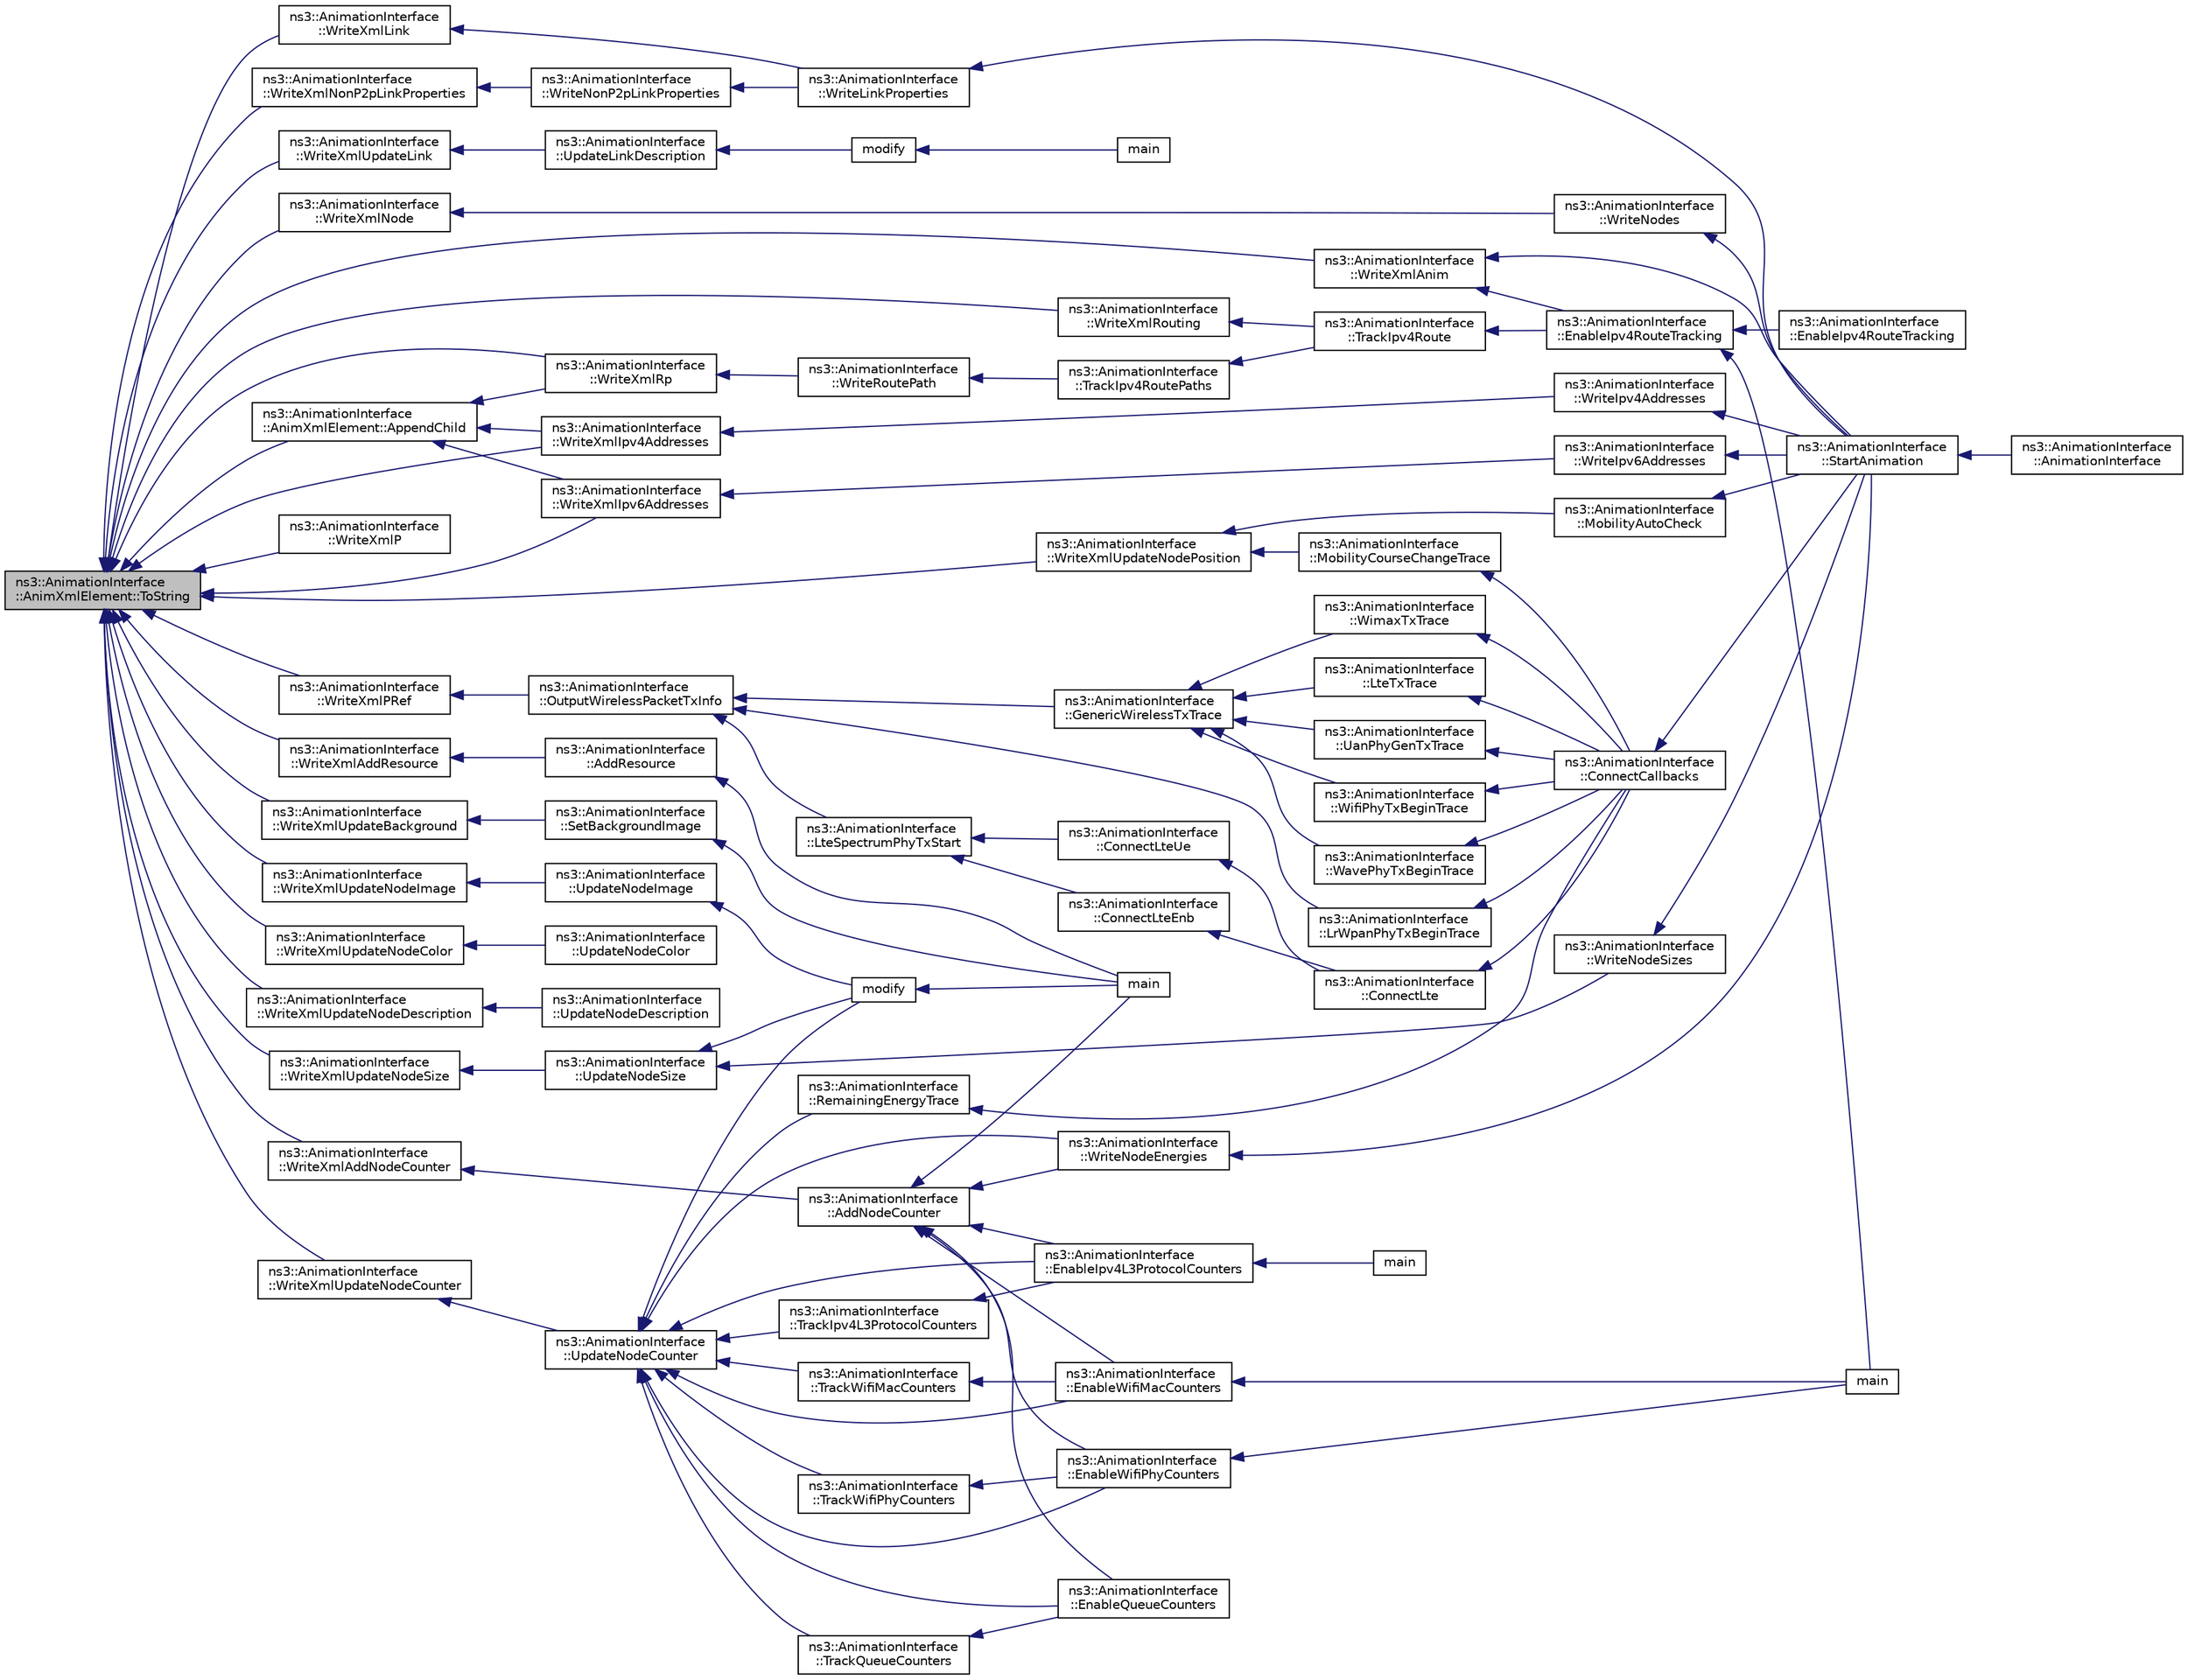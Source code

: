digraph "ns3::AnimationInterface::AnimXmlElement::ToString"
{
  edge [fontname="Helvetica",fontsize="10",labelfontname="Helvetica",labelfontsize="10"];
  node [fontname="Helvetica",fontsize="10",shape=record];
  rankdir="LR";
  Node1 [label="ns3::AnimationInterface\l::AnimXmlElement::ToString",height=0.2,width=0.4,color="black", fillcolor="grey75", style="filled", fontcolor="black"];
  Node1 -> Node2 [dir="back",color="midnightblue",fontsize="10",style="solid"];
  Node2 [label="ns3::AnimationInterface\l::WriteXmlAnim",height=0.2,width=0.4,color="black", fillcolor="white", style="filled",URL="$d6/d1a/classns3_1_1AnimationInterface.html#a85f0c329f436169ad81b3a861b66e65b"];
  Node2 -> Node3 [dir="back",color="midnightblue",fontsize="10",style="solid"];
  Node3 [label="ns3::AnimationInterface\l::EnableIpv4RouteTracking",height=0.2,width=0.4,color="black", fillcolor="white", style="filled",URL="$d6/d1a/classns3_1_1AnimationInterface.html#a98e4bbb60184f59a5643b61aaa7a25a3",tooltip="Enable tracking of the Ipv4 routing table for all Nodes. "];
  Node3 -> Node4 [dir="back",color="midnightblue",fontsize="10",style="solid"];
  Node4 [label="main",height=0.2,width=0.4,color="black", fillcolor="white", style="filled",URL="$d9/d2d/wireless-animation_8cc.html#a0ddf1224851353fc92bfbff6f499fa97"];
  Node3 -> Node5 [dir="back",color="midnightblue",fontsize="10",style="solid"];
  Node5 [label="ns3::AnimationInterface\l::EnableIpv4RouteTracking",height=0.2,width=0.4,color="black", fillcolor="white", style="filled",URL="$d6/d1a/classns3_1_1AnimationInterface.html#a619ed6b1b95f1f9d70805376229253d1",tooltip="Enable tracking of the Ipv4 routing table for a set of Nodes. "];
  Node2 -> Node6 [dir="back",color="midnightblue",fontsize="10",style="solid"];
  Node6 [label="ns3::AnimationInterface\l::StartAnimation",height=0.2,width=0.4,color="black", fillcolor="white", style="filled",URL="$d6/d1a/classns3_1_1AnimationInterface.html#aed28bace6b97494e11179766449bb442"];
  Node6 -> Node7 [dir="back",color="midnightblue",fontsize="10",style="solid"];
  Node7 [label="ns3::AnimationInterface\l::AnimationInterface",height=0.2,width=0.4,color="black", fillcolor="white", style="filled",URL="$d6/d1a/classns3_1_1AnimationInterface.html#a88af7da6eb605ec7e9d8cb3fcc8a6466",tooltip="Constructor. "];
  Node1 -> Node8 [dir="back",color="midnightblue",fontsize="10",style="solid"];
  Node8 [label="ns3::AnimationInterface\l::WriteXmlNode",height=0.2,width=0.4,color="black", fillcolor="white", style="filled",URL="$d6/d1a/classns3_1_1AnimationInterface.html#aad39fa41445e8b8241044ace1c55d773"];
  Node8 -> Node9 [dir="back",color="midnightblue",fontsize="10",style="solid"];
  Node9 [label="ns3::AnimationInterface\l::WriteNodes",height=0.2,width=0.4,color="black", fillcolor="white", style="filled",URL="$d6/d1a/classns3_1_1AnimationInterface.html#abf98081f1a5ff14401187b5e135aa6a9",tooltip="Write nodes function. "];
  Node9 -> Node6 [dir="back",color="midnightblue",fontsize="10",style="solid"];
  Node1 -> Node10 [dir="back",color="midnightblue",fontsize="10",style="solid"];
  Node10 [label="ns3::AnimationInterface\l::WriteXmlUpdateLink",height=0.2,width=0.4,color="black", fillcolor="white", style="filled",URL="$d6/d1a/classns3_1_1AnimationInterface.html#add8c87f28548efdb811b6472225e362c"];
  Node10 -> Node11 [dir="back",color="midnightblue",fontsize="10",style="solid"];
  Node11 [label="ns3::AnimationInterface\l::UpdateLinkDescription",height=0.2,width=0.4,color="black", fillcolor="white", style="filled",URL="$d6/d1a/classns3_1_1AnimationInterface.html#a6e85be8d6af4296c0ea3c914c06d5944",tooltip="Helper function to update the description for a link. "];
  Node11 -> Node12 [dir="back",color="midnightblue",fontsize="10",style="solid"];
  Node12 [label="modify",height=0.2,width=0.4,color="black", fillcolor="white", style="filled",URL="$de/d0b/colors-link-description_8cc.html#a7a2a3abb755d0d1a31414355520d054b"];
  Node12 -> Node13 [dir="back",color="midnightblue",fontsize="10",style="solid"];
  Node13 [label="main",height=0.2,width=0.4,color="black", fillcolor="white", style="filled",URL="$de/d0b/colors-link-description_8cc.html#a0ddf1224851353fc92bfbff6f499fa97"];
  Node1 -> Node14 [dir="back",color="midnightblue",fontsize="10",style="solid"];
  Node14 [label="ns3::AnimationInterface\l::WriteXmlLink",height=0.2,width=0.4,color="black", fillcolor="white", style="filled",URL="$d6/d1a/classns3_1_1AnimationInterface.html#afc4385b58dc89ec2304f4173d27d168a"];
  Node14 -> Node15 [dir="back",color="midnightblue",fontsize="10",style="solid"];
  Node15 [label="ns3::AnimationInterface\l::WriteLinkProperties",height=0.2,width=0.4,color="black", fillcolor="white", style="filled",URL="$d6/d1a/classns3_1_1AnimationInterface.html#a458296bfceb6bd8b53b4c9bf38b5fdc7",tooltip="Write link properties function. "];
  Node15 -> Node6 [dir="back",color="midnightblue",fontsize="10",style="solid"];
  Node1 -> Node16 [dir="back",color="midnightblue",fontsize="10",style="solid"];
  Node16 [label="ns3::AnimationInterface\l::WriteXmlIpv4Addresses",height=0.2,width=0.4,color="black", fillcolor="white", style="filled",URL="$d6/d1a/classns3_1_1AnimationInterface.html#abbb985d4e30f28a14a68db52d4c5caf0"];
  Node16 -> Node17 [dir="back",color="midnightblue",fontsize="10",style="solid"];
  Node17 [label="ns3::AnimationInterface\l::WriteIpv4Addresses",height=0.2,width=0.4,color="black", fillcolor="white", style="filled",URL="$d6/d1a/classns3_1_1AnimationInterface.html#a45b100b1e083fb646479c09448177afa",tooltip="Write IPv4 Addresses function. "];
  Node17 -> Node6 [dir="back",color="midnightblue",fontsize="10",style="solid"];
  Node1 -> Node18 [dir="back",color="midnightblue",fontsize="10",style="solid"];
  Node18 [label="ns3::AnimationInterface\l::WriteXmlIpv6Addresses",height=0.2,width=0.4,color="black", fillcolor="white", style="filled",URL="$d6/d1a/classns3_1_1AnimationInterface.html#af4ad6223ac4a80fcf3cbaaa3fba64e15"];
  Node18 -> Node19 [dir="back",color="midnightblue",fontsize="10",style="solid"];
  Node19 [label="ns3::AnimationInterface\l::WriteIpv6Addresses",height=0.2,width=0.4,color="black", fillcolor="white", style="filled",URL="$d6/d1a/classns3_1_1AnimationInterface.html#ab7d08c1871c6b1c2858d3d536bbdcee2",tooltip="Write IPv6 Addresses function. "];
  Node19 -> Node6 [dir="back",color="midnightblue",fontsize="10",style="solid"];
  Node1 -> Node20 [dir="back",color="midnightblue",fontsize="10",style="solid"];
  Node20 [label="ns3::AnimationInterface\l::WriteXmlRouting",height=0.2,width=0.4,color="black", fillcolor="white", style="filled",URL="$d6/d1a/classns3_1_1AnimationInterface.html#a23e83b186cb58b87dce973c8ee3dd0bb"];
  Node20 -> Node21 [dir="back",color="midnightblue",fontsize="10",style="solid"];
  Node21 [label="ns3::AnimationInterface\l::TrackIpv4Route",height=0.2,width=0.4,color="black", fillcolor="white", style="filled",URL="$d6/d1a/classns3_1_1AnimationInterface.html#a9af10e9e963b8bcd3eae43d63025dac0",tooltip="Track IPv4 router function. "];
  Node21 -> Node3 [dir="back",color="midnightblue",fontsize="10",style="solid"];
  Node1 -> Node22 [dir="back",color="midnightblue",fontsize="10",style="solid"];
  Node22 [label="ns3::AnimationInterface\l::WriteXmlRp",height=0.2,width=0.4,color="black", fillcolor="white", style="filled",URL="$d6/d1a/classns3_1_1AnimationInterface.html#aa4bfb211be7de2540f558481d888b033"];
  Node22 -> Node23 [dir="back",color="midnightblue",fontsize="10",style="solid"];
  Node23 [label="ns3::AnimationInterface\l::WriteRoutePath",height=0.2,width=0.4,color="black", fillcolor="white", style="filled",URL="$d6/d1a/classns3_1_1AnimationInterface.html#a372eeb3ffb6c70549acfe075d1725721"];
  Node23 -> Node24 [dir="back",color="midnightblue",fontsize="10",style="solid"];
  Node24 [label="ns3::AnimationInterface\l::TrackIpv4RoutePaths",height=0.2,width=0.4,color="black", fillcolor="white", style="filled",URL="$d6/d1a/classns3_1_1AnimationInterface.html#a567537be97db5e22db679bf5d4a2c242",tooltip="Track IPv4 route paths function. "];
  Node24 -> Node21 [dir="back",color="midnightblue",fontsize="10",style="solid"];
  Node1 -> Node25 [dir="back",color="midnightblue",fontsize="10",style="solid"];
  Node25 [label="ns3::AnimationInterface\l::WriteXmlPRef",height=0.2,width=0.4,color="black", fillcolor="white", style="filled",URL="$d6/d1a/classns3_1_1AnimationInterface.html#a439bf881b558e2aa294c070ed0472e35"];
  Node25 -> Node26 [dir="back",color="midnightblue",fontsize="10",style="solid"];
  Node26 [label="ns3::AnimationInterface\l::OutputWirelessPacketTxInfo",height=0.2,width=0.4,color="black", fillcolor="white", style="filled",URL="$d6/d1a/classns3_1_1AnimationInterface.html#a473fae6007101c1b553231084eff90b3"];
  Node26 -> Node27 [dir="back",color="midnightblue",fontsize="10",style="solid"];
  Node27 [label="ns3::AnimationInterface\l::GenericWirelessTxTrace",height=0.2,width=0.4,color="black", fillcolor="white", style="filled",URL="$d6/d1a/classns3_1_1AnimationInterface.html#a1a0a1b2f00918cdccb9893f044b73da3"];
  Node27 -> Node28 [dir="back",color="midnightblue",fontsize="10",style="solid"];
  Node28 [label="ns3::AnimationInterface\l::UanPhyGenTxTrace",height=0.2,width=0.4,color="black", fillcolor="white", style="filled",URL="$d6/d1a/classns3_1_1AnimationInterface.html#a7cf0290a1181de6f4614696e5f3ea906"];
  Node28 -> Node29 [dir="back",color="midnightblue",fontsize="10",style="solid"];
  Node29 [label="ns3::AnimationInterface\l::ConnectCallbacks",height=0.2,width=0.4,color="black", fillcolor="white", style="filled",URL="$d6/d1a/classns3_1_1AnimationInterface.html#a3475aa338984f2024403caa04c146027",tooltip="Connect callbacks function. "];
  Node29 -> Node6 [dir="back",color="midnightblue",fontsize="10",style="solid"];
  Node27 -> Node30 [dir="back",color="midnightblue",fontsize="10",style="solid"];
  Node30 [label="ns3::AnimationInterface\l::WifiPhyTxBeginTrace",height=0.2,width=0.4,color="black", fillcolor="white", style="filled",URL="$d6/d1a/classns3_1_1AnimationInterface.html#ad97b14e42c01f8fe9aa14fa31b8efbec"];
  Node30 -> Node29 [dir="back",color="midnightblue",fontsize="10",style="solid"];
  Node27 -> Node31 [dir="back",color="midnightblue",fontsize="10",style="solid"];
  Node31 [label="ns3::AnimationInterface\l::WavePhyTxBeginTrace",height=0.2,width=0.4,color="black", fillcolor="white", style="filled",URL="$d6/d1a/classns3_1_1AnimationInterface.html#a55d12ba95e0e93941d5912a50ef5c1e4"];
  Node31 -> Node29 [dir="back",color="midnightblue",fontsize="10",style="solid"];
  Node27 -> Node32 [dir="back",color="midnightblue",fontsize="10",style="solid"];
  Node32 [label="ns3::AnimationInterface\l::WimaxTxTrace",height=0.2,width=0.4,color="black", fillcolor="white", style="filled",URL="$d6/d1a/classns3_1_1AnimationInterface.html#a11b4be6f8814a0bbeade46fb459c1cb9"];
  Node32 -> Node29 [dir="back",color="midnightblue",fontsize="10",style="solid"];
  Node27 -> Node33 [dir="back",color="midnightblue",fontsize="10",style="solid"];
  Node33 [label="ns3::AnimationInterface\l::LteTxTrace",height=0.2,width=0.4,color="black", fillcolor="white", style="filled",URL="$d6/d1a/classns3_1_1AnimationInterface.html#a4bcc6c6e4eaa0243190e94c74cd4d59e"];
  Node33 -> Node29 [dir="back",color="midnightblue",fontsize="10",style="solid"];
  Node26 -> Node34 [dir="back",color="midnightblue",fontsize="10",style="solid"];
  Node34 [label="ns3::AnimationInterface\l::LrWpanPhyTxBeginTrace",height=0.2,width=0.4,color="black", fillcolor="white", style="filled",URL="$d6/d1a/classns3_1_1AnimationInterface.html#a0e7f7deb7c291468723657f263317ee9"];
  Node34 -> Node29 [dir="back",color="midnightblue",fontsize="10",style="solid"];
  Node26 -> Node35 [dir="back",color="midnightblue",fontsize="10",style="solid"];
  Node35 [label="ns3::AnimationInterface\l::LteSpectrumPhyTxStart",height=0.2,width=0.4,color="black", fillcolor="white", style="filled",URL="$d6/d1a/classns3_1_1AnimationInterface.html#a3f0131dc28ccba541c2ef52bbc920e62"];
  Node35 -> Node36 [dir="back",color="midnightblue",fontsize="10",style="solid"];
  Node36 [label="ns3::AnimationInterface\l::ConnectLteEnb",height=0.2,width=0.4,color="black", fillcolor="white", style="filled",URL="$d6/d1a/classns3_1_1AnimationInterface.html#adf464333f57bcf13efca2af8b47f0ac7"];
  Node36 -> Node37 [dir="back",color="midnightblue",fontsize="10",style="solid"];
  Node37 [label="ns3::AnimationInterface\l::ConnectLte",height=0.2,width=0.4,color="black", fillcolor="white", style="filled",URL="$d6/d1a/classns3_1_1AnimationInterface.html#a921e35bb00b2d0032dde4147bd2a200e",tooltip="Connect LTE function. "];
  Node37 -> Node29 [dir="back",color="midnightblue",fontsize="10",style="solid"];
  Node35 -> Node38 [dir="back",color="midnightblue",fontsize="10",style="solid"];
  Node38 [label="ns3::AnimationInterface\l::ConnectLteUe",height=0.2,width=0.4,color="black", fillcolor="white", style="filled",URL="$d6/d1a/classns3_1_1AnimationInterface.html#a30a06abf385e5a74951ee74147e897dc"];
  Node38 -> Node37 [dir="back",color="midnightblue",fontsize="10",style="solid"];
  Node1 -> Node39 [dir="back",color="midnightblue",fontsize="10",style="solid"];
  Node39 [label="ns3::AnimationInterface\l::WriteXmlP",height=0.2,width=0.4,color="black", fillcolor="white", style="filled",URL="$d6/d1a/classns3_1_1AnimationInterface.html#ae5fa23ae9ef335ae051377d71ed69b88"];
  Node1 -> Node40 [dir="back",color="midnightblue",fontsize="10",style="solid"];
  Node40 [label="ns3::AnimationInterface\l::WriteXmlAddNodeCounter",height=0.2,width=0.4,color="black", fillcolor="white", style="filled",URL="$d6/d1a/classns3_1_1AnimationInterface.html#a417a6692c50cfcf2e36848b4a93fbe89"];
  Node40 -> Node41 [dir="back",color="midnightblue",fontsize="10",style="solid"];
  Node41 [label="ns3::AnimationInterface\l::AddNodeCounter",height=0.2,width=0.4,color="black", fillcolor="white", style="filled",URL="$d6/d1a/classns3_1_1AnimationInterface.html#a09a8ba111fec10ad13f1d6ea6b5f71a1",tooltip="Setup a node counter. "];
  Node41 -> Node42 [dir="back",color="midnightblue",fontsize="10",style="solid"];
  Node42 [label="main",height=0.2,width=0.4,color="black", fillcolor="white", style="filled",URL="$d2/d94/resources-counters_8cc.html#a0ddf1224851353fc92bfbff6f499fa97"];
  Node41 -> Node43 [dir="back",color="midnightblue",fontsize="10",style="solid"];
  Node43 [label="ns3::AnimationInterface\l::EnableWifiPhyCounters",height=0.2,width=0.4,color="black", fillcolor="white", style="filled",URL="$d6/d1a/classns3_1_1AnimationInterface.html#a9e0e3d4c754d00f9f2030a35a664ee26",tooltip="Enable tracking of Wifi Phy Counters such as TxDrop, RxDrop. "];
  Node43 -> Node4 [dir="back",color="midnightblue",fontsize="10",style="solid"];
  Node41 -> Node44 [dir="back",color="midnightblue",fontsize="10",style="solid"];
  Node44 [label="ns3::AnimationInterface\l::EnableWifiMacCounters",height=0.2,width=0.4,color="black", fillcolor="white", style="filled",URL="$d6/d1a/classns3_1_1AnimationInterface.html#aa3c65722df896f7ebd0543bbe8d8be4b",tooltip="Enable tracking of Wifi Mac Counters such as Tx, TxDrop, Rx, RxDrop. "];
  Node44 -> Node4 [dir="back",color="midnightblue",fontsize="10",style="solid"];
  Node41 -> Node45 [dir="back",color="midnightblue",fontsize="10",style="solid"];
  Node45 [label="ns3::AnimationInterface\l::EnableQueueCounters",height=0.2,width=0.4,color="black", fillcolor="white", style="filled",URL="$d6/d1a/classns3_1_1AnimationInterface.html#ae521d5b7b73a3dbc990d8660a2f978a9",tooltip="Enable tracking of Queue Counters such as Enqueue, Dequeue, Queue Drops. "];
  Node41 -> Node46 [dir="back",color="midnightblue",fontsize="10",style="solid"];
  Node46 [label="ns3::AnimationInterface\l::EnableIpv4L3ProtocolCounters",height=0.2,width=0.4,color="black", fillcolor="white", style="filled",URL="$d6/d1a/classns3_1_1AnimationInterface.html#a4c348971ef3ec69828cf81ecb6dea2c4",tooltip="Enable tracking of Ipv4 L3 Protocol Counters such as Tx, Rx, Drop. "];
  Node46 -> Node47 [dir="back",color="midnightblue",fontsize="10",style="solid"];
  Node47 [label="main",height=0.2,width=0.4,color="black", fillcolor="white", style="filled",URL="$d1/d2d/dumbbell-animation_8cc.html#a0ddf1224851353fc92bfbff6f499fa97"];
  Node41 -> Node48 [dir="back",color="midnightblue",fontsize="10",style="solid"];
  Node48 [label="ns3::AnimationInterface\l::WriteNodeEnergies",height=0.2,width=0.4,color="black", fillcolor="white", style="filled",URL="$d6/d1a/classns3_1_1AnimationInterface.html#a8a7475d05d49943291911223cc4d4276",tooltip="Write node energies function. "];
  Node48 -> Node6 [dir="back",color="midnightblue",fontsize="10",style="solid"];
  Node1 -> Node49 [dir="back",color="midnightblue",fontsize="10",style="solid"];
  Node49 [label="ns3::AnimationInterface\l::WriteXmlAddResource",height=0.2,width=0.4,color="black", fillcolor="white", style="filled",URL="$d6/d1a/classns3_1_1AnimationInterface.html#a46d988e3ecd62c38ac52d91d9e90bf43"];
  Node49 -> Node50 [dir="back",color="midnightblue",fontsize="10",style="solid"];
  Node50 [label="ns3::AnimationInterface\l::AddResource",height=0.2,width=0.4,color="black", fillcolor="white", style="filled",URL="$d6/d1a/classns3_1_1AnimationInterface.html#a86f0418d9272700c196c7843a196558b",tooltip="Add a resource such as the path to an image file. "];
  Node50 -> Node42 [dir="back",color="midnightblue",fontsize="10",style="solid"];
  Node1 -> Node51 [dir="back",color="midnightblue",fontsize="10",style="solid"];
  Node51 [label="ns3::AnimationInterface\l::WriteXmlUpdateNodeImage",height=0.2,width=0.4,color="black", fillcolor="white", style="filled",URL="$d6/d1a/classns3_1_1AnimationInterface.html#ad68ff1046294cd206e29c73ad8eb48f4"];
  Node51 -> Node52 [dir="back",color="midnightblue",fontsize="10",style="solid"];
  Node52 [label="ns3::AnimationInterface\l::UpdateNodeImage",height=0.2,width=0.4,color="black", fillcolor="white", style="filled",URL="$d6/d1a/classns3_1_1AnimationInterface.html#a52d452668baff3587273d6137f1a2f47",tooltip="Helper function to update the image of a node. "];
  Node52 -> Node53 [dir="back",color="midnightblue",fontsize="10",style="solid"];
  Node53 [label="modify",height=0.2,width=0.4,color="black", fillcolor="white", style="filled",URL="$d2/d94/resources-counters_8cc.html#a7a2a3abb755d0d1a31414355520d054b"];
  Node53 -> Node42 [dir="back",color="midnightblue",fontsize="10",style="solid"];
  Node1 -> Node54 [dir="back",color="midnightblue",fontsize="10",style="solid"];
  Node54 [label="ns3::AnimationInterface\l::WriteXmlUpdateNodeSize",height=0.2,width=0.4,color="black", fillcolor="white", style="filled",URL="$d6/d1a/classns3_1_1AnimationInterface.html#ad569ecd3c31c8bf1cd99098165b702b2"];
  Node54 -> Node55 [dir="back",color="midnightblue",fontsize="10",style="solid"];
  Node55 [label="ns3::AnimationInterface\l::UpdateNodeSize",height=0.2,width=0.4,color="black", fillcolor="white", style="filled",URL="$d6/d1a/classns3_1_1AnimationInterface.html#a95060ce2565165f5f25a00340bb9a0c1",tooltip="Helper function to update the size of a node. "];
  Node55 -> Node53 [dir="back",color="midnightblue",fontsize="10",style="solid"];
  Node55 -> Node56 [dir="back",color="midnightblue",fontsize="10",style="solid"];
  Node56 [label="ns3::AnimationInterface\l::WriteNodeSizes",height=0.2,width=0.4,color="black", fillcolor="white", style="filled",URL="$d6/d1a/classns3_1_1AnimationInterface.html#a085198bcb57441ab8d46790e5dccf2e3",tooltip="Write node sizes function. "];
  Node56 -> Node6 [dir="back",color="midnightblue",fontsize="10",style="solid"];
  Node1 -> Node57 [dir="back",color="midnightblue",fontsize="10",style="solid"];
  Node57 [label="ns3::AnimationInterface\l::WriteXmlUpdateNodePosition",height=0.2,width=0.4,color="black", fillcolor="white", style="filled",URL="$d6/d1a/classns3_1_1AnimationInterface.html#aecbb0a0c0f818ad72b78e164bb6549dc"];
  Node57 -> Node58 [dir="back",color="midnightblue",fontsize="10",style="solid"];
  Node58 [label="ns3::AnimationInterface\l::MobilityCourseChangeTrace",height=0.2,width=0.4,color="black", fillcolor="white", style="filled",URL="$d6/d1a/classns3_1_1AnimationInterface.html#aa1b50061a3743f10ef7c2c59040022e4"];
  Node58 -> Node29 [dir="back",color="midnightblue",fontsize="10",style="solid"];
  Node57 -> Node59 [dir="back",color="midnightblue",fontsize="10",style="solid"];
  Node59 [label="ns3::AnimationInterface\l::MobilityAutoCheck",height=0.2,width=0.4,color="black", fillcolor="white", style="filled",URL="$d6/d1a/classns3_1_1AnimationInterface.html#a23e31bf019017e94d49dd139718e93f4",tooltip="Mobility auto check function. "];
  Node59 -> Node6 [dir="back",color="midnightblue",fontsize="10",style="solid"];
  Node1 -> Node60 [dir="back",color="midnightblue",fontsize="10",style="solid"];
  Node60 [label="ns3::AnimationInterface\l::WriteXmlUpdateNodeColor",height=0.2,width=0.4,color="black", fillcolor="white", style="filled",URL="$d6/d1a/classns3_1_1AnimationInterface.html#ab6d84fe55ce16113db56ddb81a4054fa"];
  Node60 -> Node61 [dir="back",color="midnightblue",fontsize="10",style="solid"];
  Node61 [label="ns3::AnimationInterface\l::UpdateNodeColor",height=0.2,width=0.4,color="black", fillcolor="white", style="filled",URL="$d6/d1a/classns3_1_1AnimationInterface.html#a75ea0f6144a851e84dc698456ffbc945",tooltip="Helper function to update the node color. "];
  Node1 -> Node62 [dir="back",color="midnightblue",fontsize="10",style="solid"];
  Node62 [label="ns3::AnimationInterface\l::WriteXmlUpdateNodeDescription",height=0.2,width=0.4,color="black", fillcolor="white", style="filled",URL="$d6/d1a/classns3_1_1AnimationInterface.html#a8f76a390d9011d2effb215d5a4b25490"];
  Node62 -> Node63 [dir="back",color="midnightblue",fontsize="10",style="solid"];
  Node63 [label="ns3::AnimationInterface\l::UpdateNodeDescription",height=0.2,width=0.4,color="black", fillcolor="white", style="filled",URL="$d6/d1a/classns3_1_1AnimationInterface.html#a093c37cd9802c236d441bcefba436a71",tooltip="Helper function to update the description for a given node. "];
  Node1 -> Node64 [dir="back",color="midnightblue",fontsize="10",style="solid"];
  Node64 [label="ns3::AnimationInterface\l::WriteXmlUpdateNodeCounter",height=0.2,width=0.4,color="black", fillcolor="white", style="filled",URL="$d6/d1a/classns3_1_1AnimationInterface.html#a73b7fb0dac81671339eb8130ad157607"];
  Node64 -> Node65 [dir="back",color="midnightblue",fontsize="10",style="solid"];
  Node65 [label="ns3::AnimationInterface\l::UpdateNodeCounter",height=0.2,width=0.4,color="black", fillcolor="white", style="filled",URL="$d6/d1a/classns3_1_1AnimationInterface.html#a3a4739fd963384b6e3ded75124c03e15",tooltip="Helper function to update a node&#39;s counter referenced by the nodeCounterId. "];
  Node65 -> Node53 [dir="back",color="midnightblue",fontsize="10",style="solid"];
  Node65 -> Node43 [dir="back",color="midnightblue",fontsize="10",style="solid"];
  Node65 -> Node44 [dir="back",color="midnightblue",fontsize="10",style="solid"];
  Node65 -> Node45 [dir="back",color="midnightblue",fontsize="10",style="solid"];
  Node65 -> Node46 [dir="back",color="midnightblue",fontsize="10",style="solid"];
  Node65 -> Node66 [dir="back",color="midnightblue",fontsize="10",style="solid"];
  Node66 [label="ns3::AnimationInterface\l::RemainingEnergyTrace",height=0.2,width=0.4,color="black", fillcolor="white", style="filled",URL="$d6/d1a/classns3_1_1AnimationInterface.html#a37b79091bdb14b5fe94e1b3f7a90d58a"];
  Node66 -> Node29 [dir="back",color="midnightblue",fontsize="10",style="solid"];
  Node65 -> Node48 [dir="back",color="midnightblue",fontsize="10",style="solid"];
  Node65 -> Node67 [dir="back",color="midnightblue",fontsize="10",style="solid"];
  Node67 [label="ns3::AnimationInterface\l::TrackQueueCounters",height=0.2,width=0.4,color="black", fillcolor="white", style="filled",URL="$d6/d1a/classns3_1_1AnimationInterface.html#a0a01b75b4ad3aa055bf877a4c0cf8262",tooltip="Track queue counters function. "];
  Node67 -> Node45 [dir="back",color="midnightblue",fontsize="10",style="solid"];
  Node65 -> Node68 [dir="back",color="midnightblue",fontsize="10",style="solid"];
  Node68 [label="ns3::AnimationInterface\l::TrackWifiMacCounters",height=0.2,width=0.4,color="black", fillcolor="white", style="filled",URL="$d6/d1a/classns3_1_1AnimationInterface.html#ad9f148d5ae0c5e95fdafe3f853f7d585",tooltip="Track wifi MAC counters function. "];
  Node68 -> Node44 [dir="back",color="midnightblue",fontsize="10",style="solid"];
  Node65 -> Node69 [dir="back",color="midnightblue",fontsize="10",style="solid"];
  Node69 [label="ns3::AnimationInterface\l::TrackWifiPhyCounters",height=0.2,width=0.4,color="black", fillcolor="white", style="filled",URL="$d6/d1a/classns3_1_1AnimationInterface.html#a5305dd33917a4c394b1c44ab5ae41bc9",tooltip="Track wifi phy counters function. "];
  Node69 -> Node43 [dir="back",color="midnightblue",fontsize="10",style="solid"];
  Node65 -> Node70 [dir="back",color="midnightblue",fontsize="10",style="solid"];
  Node70 [label="ns3::AnimationInterface\l::TrackIpv4L3ProtocolCounters",height=0.2,width=0.4,color="black", fillcolor="white", style="filled",URL="$d6/d1a/classns3_1_1AnimationInterface.html#aec7103d50811eae3919df131fa2afab2",tooltip="Track IPv4 L3 protocol counters function. "];
  Node70 -> Node46 [dir="back",color="midnightblue",fontsize="10",style="solid"];
  Node1 -> Node71 [dir="back",color="midnightblue",fontsize="10",style="solid"];
  Node71 [label="ns3::AnimationInterface\l::WriteXmlUpdateBackground",height=0.2,width=0.4,color="black", fillcolor="white", style="filled",URL="$d6/d1a/classns3_1_1AnimationInterface.html#ad1ced65e3b97eb485d40bf6644e843f4"];
  Node71 -> Node72 [dir="back",color="midnightblue",fontsize="10",style="solid"];
  Node72 [label="ns3::AnimationInterface\l::SetBackgroundImage",height=0.2,width=0.4,color="black", fillcolor="white", style="filled",URL="$d6/d1a/classns3_1_1AnimationInterface.html#abe3918b883455cb87fdc89ff7b69ed59",tooltip="Helper function to set the background image. "];
  Node72 -> Node42 [dir="back",color="midnightblue",fontsize="10",style="solid"];
  Node1 -> Node73 [dir="back",color="midnightblue",fontsize="10",style="solid"];
  Node73 [label="ns3::AnimationInterface\l::WriteXmlNonP2pLinkProperties",height=0.2,width=0.4,color="black", fillcolor="white", style="filled",URL="$d6/d1a/classns3_1_1AnimationInterface.html#a94c31cf6818ca7ef58571761a5640137"];
  Node73 -> Node74 [dir="back",color="midnightblue",fontsize="10",style="solid"];
  Node74 [label="ns3::AnimationInterface\l::WriteNonP2pLinkProperties",height=0.2,width=0.4,color="black", fillcolor="white", style="filled",URL="$d6/d1a/classns3_1_1AnimationInterface.html#a7b7b440a439803c362f86201dd36d091"];
  Node74 -> Node15 [dir="back",color="midnightblue",fontsize="10",style="solid"];
  Node1 -> Node75 [dir="back",color="midnightblue",fontsize="10",style="solid"];
  Node75 [label="ns3::AnimationInterface\l::AnimXmlElement::AppendChild",height=0.2,width=0.4,color="black", fillcolor="white", style="filled",URL="$d2/dbc/classns3_1_1AnimationInterface_1_1AnimXmlElement.html#a1e25e9c78d0529468a313cc8cf5a8446"];
  Node75 -> Node16 [dir="back",color="midnightblue",fontsize="10",style="solid"];
  Node75 -> Node18 [dir="back",color="midnightblue",fontsize="10",style="solid"];
  Node75 -> Node22 [dir="back",color="midnightblue",fontsize="10",style="solid"];
}
